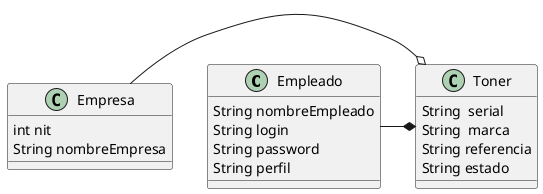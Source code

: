 @startuml

class Empleado {
  String nombreEmpleado
  String login
  String password
  String perfil
}

class Toner {
   String  serial
   String  marca
   String referencia
   String estado
}

class Empresa{
    int nit
    String nombreEmpresa
}

Empresa -o Toner
Empleado -* Toner


@enduml




